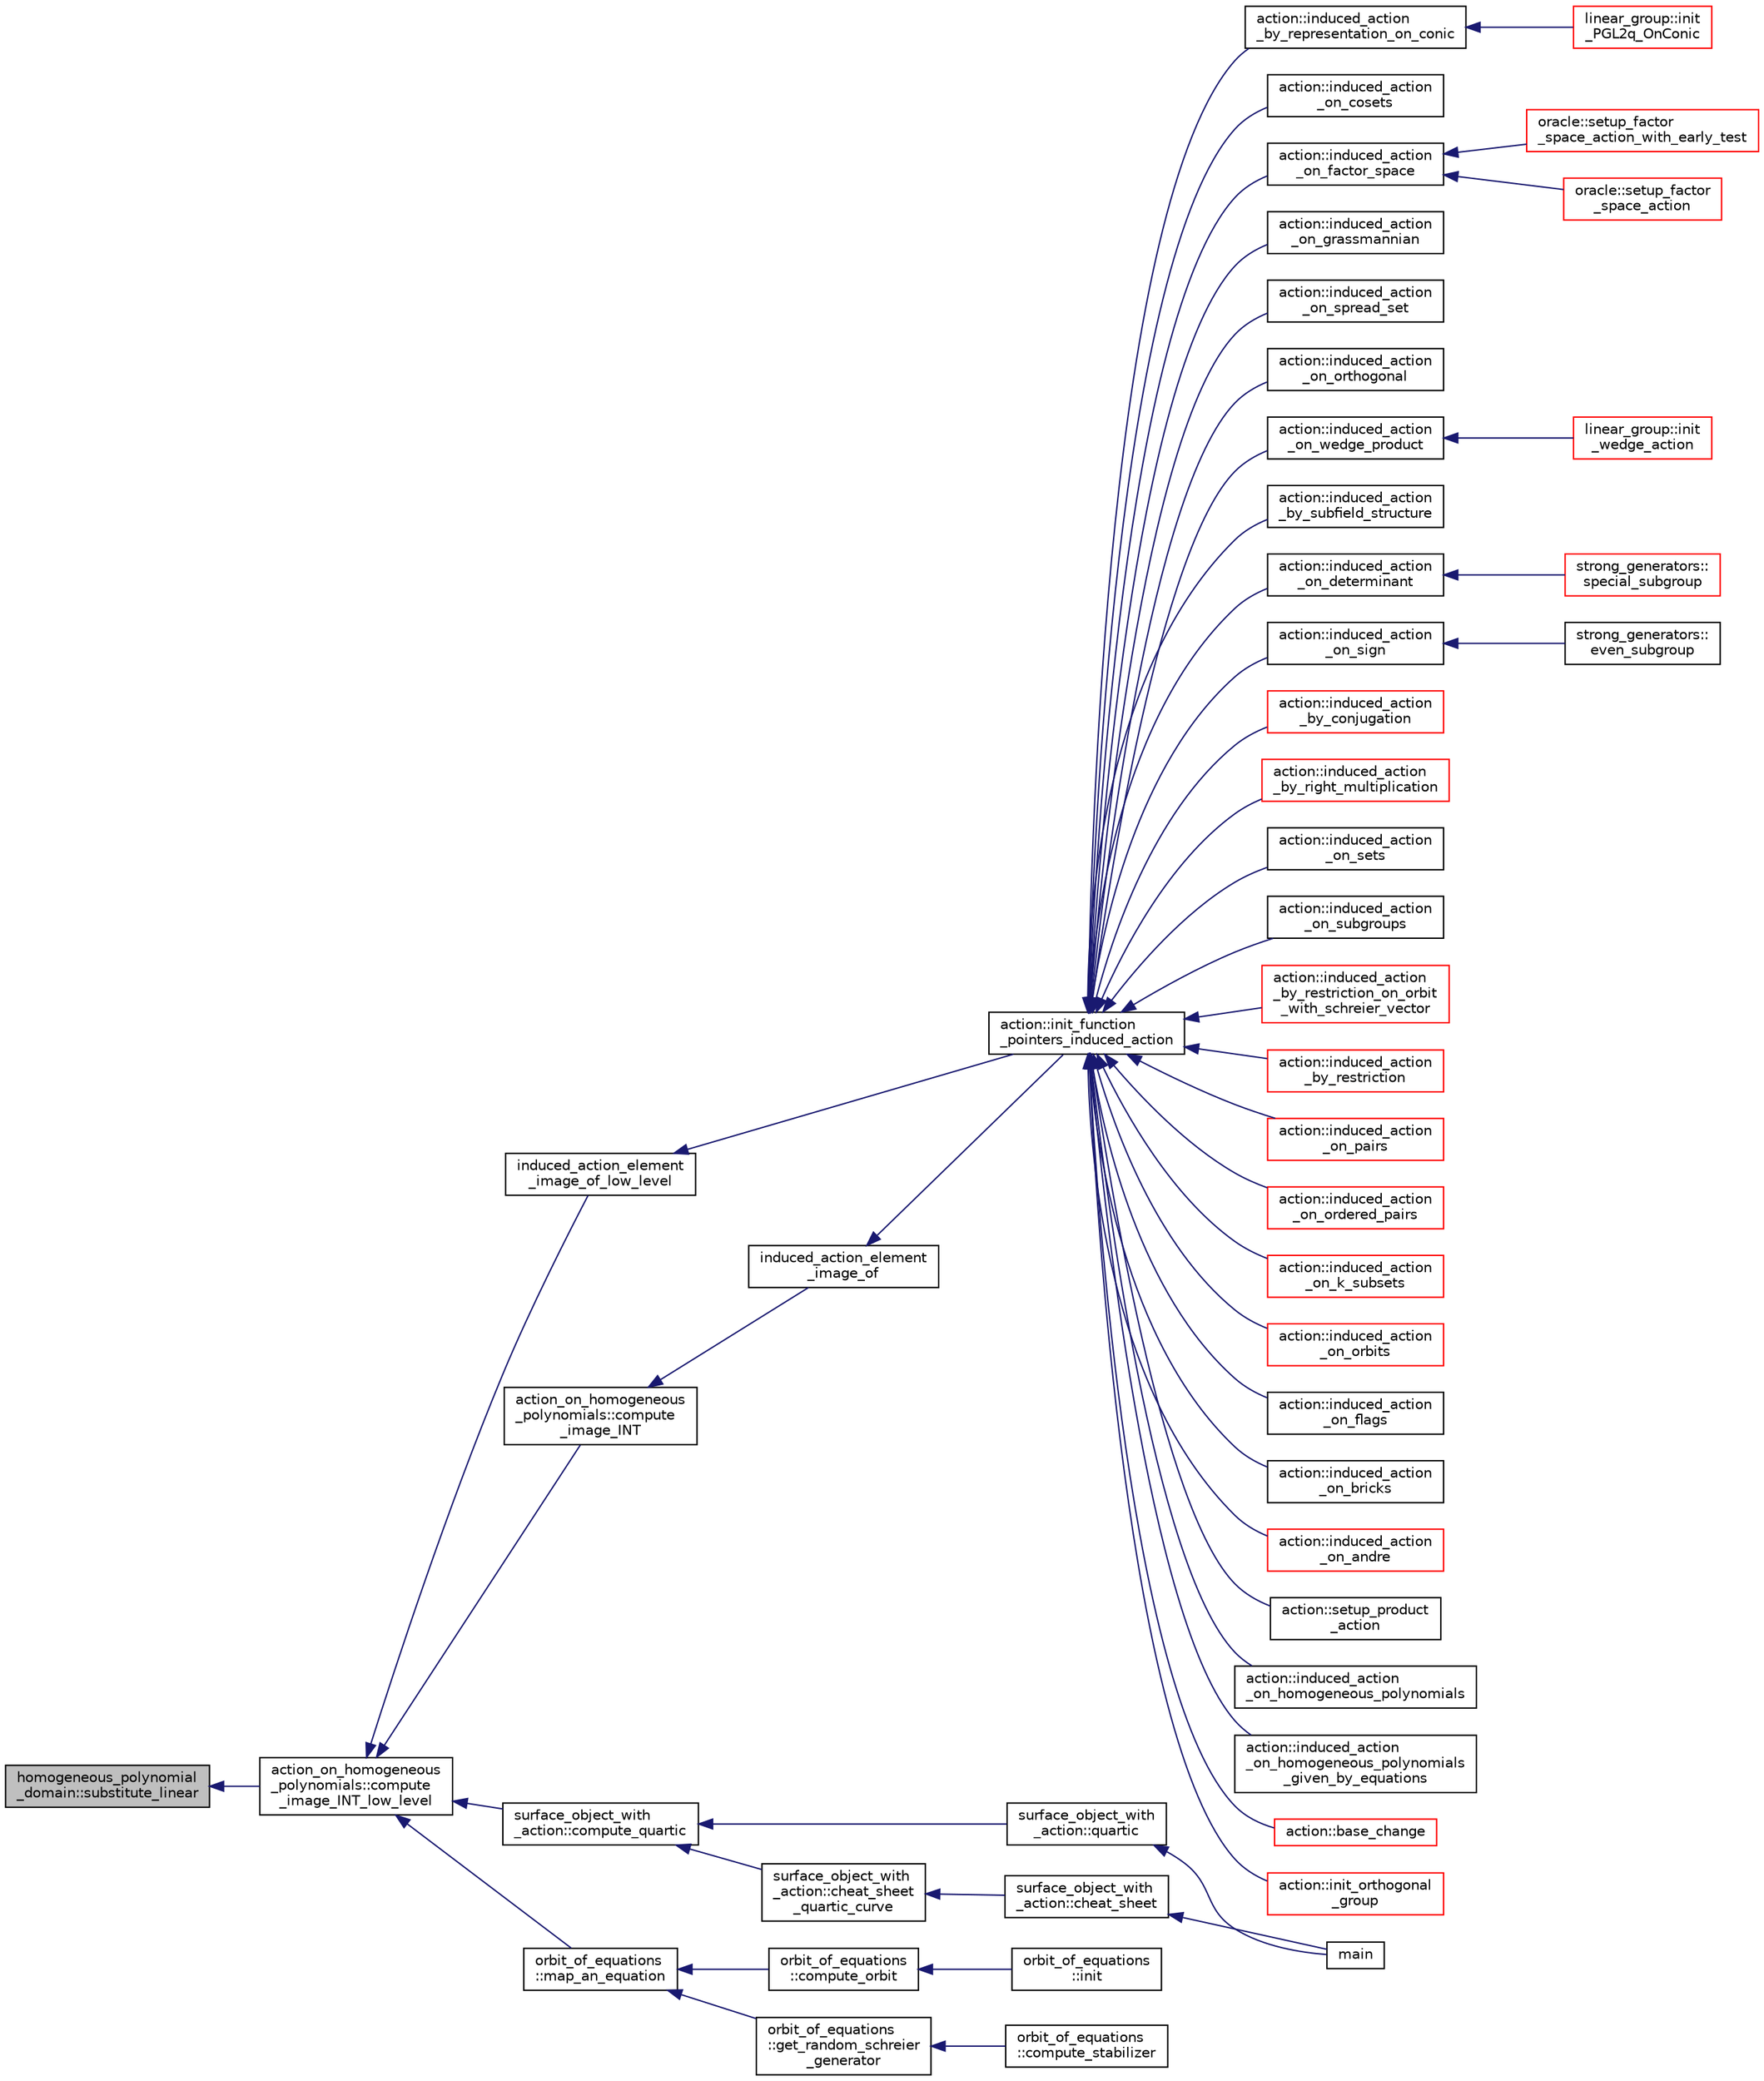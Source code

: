 digraph "homogeneous_polynomial_domain::substitute_linear"
{
  edge [fontname="Helvetica",fontsize="10",labelfontname="Helvetica",labelfontsize="10"];
  node [fontname="Helvetica",fontsize="10",shape=record];
  rankdir="LR";
  Node1536 [label="homogeneous_polynomial\l_domain::substitute_linear",height=0.2,width=0.4,color="black", fillcolor="grey75", style="filled", fontcolor="black"];
  Node1536 -> Node1537 [dir="back",color="midnightblue",fontsize="10",style="solid",fontname="Helvetica"];
  Node1537 [label="action_on_homogeneous\l_polynomials::compute\l_image_INT_low_level",height=0.2,width=0.4,color="black", fillcolor="white", style="filled",URL="$d5/dd4/classaction__on__homogeneous__polynomials.html#af4370de2c8dcb590c4b186457881f038"];
  Node1537 -> Node1538 [dir="back",color="midnightblue",fontsize="10",style="solid",fontname="Helvetica"];
  Node1538 [label="induced_action_element\l_image_of_low_level",height=0.2,width=0.4,color="black", fillcolor="white", style="filled",URL="$d3/d27/interface_8_c.html#aa4bc5f68829829d9a41223c260c658c5"];
  Node1538 -> Node1539 [dir="back",color="midnightblue",fontsize="10",style="solid",fontname="Helvetica"];
  Node1539 [label="action::init_function\l_pointers_induced_action",height=0.2,width=0.4,color="black", fillcolor="white", style="filled",URL="$d2/d86/classaction.html#a3b9287d084b24f7a3b9532a7589c58de"];
  Node1539 -> Node1540 [dir="back",color="midnightblue",fontsize="10",style="solid",fontname="Helvetica"];
  Node1540 [label="action::induced_action\l_by_representation_on_conic",height=0.2,width=0.4,color="black", fillcolor="white", style="filled",URL="$d2/d86/classaction.html#a228538e3f07bc186db8eb5da8b90f617"];
  Node1540 -> Node1541 [dir="back",color="midnightblue",fontsize="10",style="solid",fontname="Helvetica"];
  Node1541 [label="linear_group::init\l_PGL2q_OnConic",height=0.2,width=0.4,color="red", fillcolor="white", style="filled",URL="$df/d5a/classlinear__group.html#a84c4d6e1849da4c6f8f096a1af2a8270"];
  Node1539 -> Node1548 [dir="back",color="midnightblue",fontsize="10",style="solid",fontname="Helvetica"];
  Node1548 [label="action::induced_action\l_on_cosets",height=0.2,width=0.4,color="black", fillcolor="white", style="filled",URL="$d2/d86/classaction.html#acbdff5ffed42af6a01f07dffb2787237"];
  Node1539 -> Node1549 [dir="back",color="midnightblue",fontsize="10",style="solid",fontname="Helvetica"];
  Node1549 [label="action::induced_action\l_on_factor_space",height=0.2,width=0.4,color="black", fillcolor="white", style="filled",URL="$d2/d86/classaction.html#af501ff2aa74fb6049bee5c01cd8b909b"];
  Node1549 -> Node1550 [dir="back",color="midnightblue",fontsize="10",style="solid",fontname="Helvetica"];
  Node1550 [label="oracle::setup_factor\l_space_action_with_early_test",height=0.2,width=0.4,color="red", fillcolor="white", style="filled",URL="$d7/da7/classoracle.html#a7c26a85886666829e9727df91d2f01ad"];
  Node1549 -> Node1630 [dir="back",color="midnightblue",fontsize="10",style="solid",fontname="Helvetica"];
  Node1630 [label="oracle::setup_factor\l_space_action",height=0.2,width=0.4,color="red", fillcolor="white", style="filled",URL="$d7/da7/classoracle.html#a181e076f112ba1f32f5fb4e8abebdb18"];
  Node1539 -> Node1631 [dir="back",color="midnightblue",fontsize="10",style="solid",fontname="Helvetica"];
  Node1631 [label="action::induced_action\l_on_grassmannian",height=0.2,width=0.4,color="black", fillcolor="white", style="filled",URL="$d2/d86/classaction.html#a295b730ecc0b0bf30f714094fef956ea"];
  Node1539 -> Node1632 [dir="back",color="midnightblue",fontsize="10",style="solid",fontname="Helvetica"];
  Node1632 [label="action::induced_action\l_on_spread_set",height=0.2,width=0.4,color="black", fillcolor="white", style="filled",URL="$d2/d86/classaction.html#a7c5839c650592f083dc850d81ed05a5b"];
  Node1539 -> Node1633 [dir="back",color="midnightblue",fontsize="10",style="solid",fontname="Helvetica"];
  Node1633 [label="action::induced_action\l_on_orthogonal",height=0.2,width=0.4,color="black", fillcolor="white", style="filled",URL="$d2/d86/classaction.html#a4f191cee643a81d7f18a4d729084e945"];
  Node1539 -> Node1634 [dir="back",color="midnightblue",fontsize="10",style="solid",fontname="Helvetica"];
  Node1634 [label="action::induced_action\l_on_wedge_product",height=0.2,width=0.4,color="black", fillcolor="white", style="filled",URL="$d2/d86/classaction.html#af13a5da25b8e8597ab695edff222fb6a"];
  Node1634 -> Node1635 [dir="back",color="midnightblue",fontsize="10",style="solid",fontname="Helvetica"];
  Node1635 [label="linear_group::init\l_wedge_action",height=0.2,width=0.4,color="red", fillcolor="white", style="filled",URL="$df/d5a/classlinear__group.html#a16a8a2a5fdc535f2263210ca7943119e"];
  Node1539 -> Node1636 [dir="back",color="midnightblue",fontsize="10",style="solid",fontname="Helvetica"];
  Node1636 [label="action::induced_action\l_by_subfield_structure",height=0.2,width=0.4,color="black", fillcolor="white", style="filled",URL="$d2/d86/classaction.html#add42951bdab176ceed6cc4af05dfa948"];
  Node1539 -> Node1637 [dir="back",color="midnightblue",fontsize="10",style="solid",fontname="Helvetica"];
  Node1637 [label="action::induced_action\l_on_determinant",height=0.2,width=0.4,color="black", fillcolor="white", style="filled",URL="$d2/d86/classaction.html#aa6b9d3c2ded2cae185ee31f2200ad0b5"];
  Node1637 -> Node1638 [dir="back",color="midnightblue",fontsize="10",style="solid",fontname="Helvetica"];
  Node1638 [label="strong_generators::\lspecial_subgroup",height=0.2,width=0.4,color="red", fillcolor="white", style="filled",URL="$dc/d09/classstrong__generators.html#a78e9e4d012bb440194e2874c40ca9e29"];
  Node1539 -> Node1640 [dir="back",color="midnightblue",fontsize="10",style="solid",fontname="Helvetica"];
  Node1640 [label="action::induced_action\l_on_sign",height=0.2,width=0.4,color="black", fillcolor="white", style="filled",URL="$d2/d86/classaction.html#ab17b07971b94eae7c5efa21b33f643f1"];
  Node1640 -> Node1641 [dir="back",color="midnightblue",fontsize="10",style="solid",fontname="Helvetica"];
  Node1641 [label="strong_generators::\leven_subgroup",height=0.2,width=0.4,color="black", fillcolor="white", style="filled",URL="$dc/d09/classstrong__generators.html#a8c1a171968f012ec245b0487a6af66e0"];
  Node1539 -> Node1642 [dir="back",color="midnightblue",fontsize="10",style="solid",fontname="Helvetica"];
  Node1642 [label="action::induced_action\l_by_conjugation",height=0.2,width=0.4,color="red", fillcolor="white", style="filled",URL="$d2/d86/classaction.html#a45fb7703c6acac791acdcde339d21cc2"];
  Node1539 -> Node1650 [dir="back",color="midnightblue",fontsize="10",style="solid",fontname="Helvetica"];
  Node1650 [label="action::induced_action\l_by_right_multiplication",height=0.2,width=0.4,color="red", fillcolor="white", style="filled",URL="$d2/d86/classaction.html#aafa2818d9d98046507e2754938be0c04"];
  Node1539 -> Node1653 [dir="back",color="midnightblue",fontsize="10",style="solid",fontname="Helvetica"];
  Node1653 [label="action::induced_action\l_on_sets",height=0.2,width=0.4,color="black", fillcolor="white", style="filled",URL="$d2/d86/classaction.html#a09639acee6b88644c103b17050cc32f1"];
  Node1539 -> Node1654 [dir="back",color="midnightblue",fontsize="10",style="solid",fontname="Helvetica"];
  Node1654 [label="action::induced_action\l_on_subgroups",height=0.2,width=0.4,color="black", fillcolor="white", style="filled",URL="$d2/d86/classaction.html#ad0de7ea45a2a73c1b8e0f52ee3ce4610"];
  Node1539 -> Node1655 [dir="back",color="midnightblue",fontsize="10",style="solid",fontname="Helvetica"];
  Node1655 [label="action::induced_action\l_by_restriction_on_orbit\l_with_schreier_vector",height=0.2,width=0.4,color="red", fillcolor="white", style="filled",URL="$d2/d86/classaction.html#ad3ddab72625d9bebe7ac8eaef488cf4c"];
  Node1539 -> Node1657 [dir="back",color="midnightblue",fontsize="10",style="solid",fontname="Helvetica"];
  Node1657 [label="action::induced_action\l_by_restriction",height=0.2,width=0.4,color="red", fillcolor="white", style="filled",URL="$d2/d86/classaction.html#a37c21f74a97c921d882a308370c06357"];
  Node1539 -> Node1697 [dir="back",color="midnightblue",fontsize="10",style="solid",fontname="Helvetica"];
  Node1697 [label="action::induced_action\l_on_pairs",height=0.2,width=0.4,color="red", fillcolor="white", style="filled",URL="$d2/d86/classaction.html#a4b01c7b3cc749218e9dbd84b9fed90b3"];
  Node1539 -> Node1699 [dir="back",color="midnightblue",fontsize="10",style="solid",fontname="Helvetica"];
  Node1699 [label="action::induced_action\l_on_ordered_pairs",height=0.2,width=0.4,color="red", fillcolor="white", style="filled",URL="$d2/d86/classaction.html#ad290e0cc115881e0b9ddab7f7071975e"];
  Node1539 -> Node1700 [dir="back",color="midnightblue",fontsize="10",style="solid",fontname="Helvetica"];
  Node1700 [label="action::induced_action\l_on_k_subsets",height=0.2,width=0.4,color="red", fillcolor="white", style="filled",URL="$d2/d86/classaction.html#a2eb6058853cffc4c099099e07ecbe612"];
  Node1539 -> Node1702 [dir="back",color="midnightblue",fontsize="10",style="solid",fontname="Helvetica"];
  Node1702 [label="action::induced_action\l_on_orbits",height=0.2,width=0.4,color="red", fillcolor="white", style="filled",URL="$d2/d86/classaction.html#a875913e4919877fe3dcae039ce44d7d8"];
  Node1539 -> Node1706 [dir="back",color="midnightblue",fontsize="10",style="solid",fontname="Helvetica"];
  Node1706 [label="action::induced_action\l_on_flags",height=0.2,width=0.4,color="black", fillcolor="white", style="filled",URL="$d2/d86/classaction.html#afb1ac2fda2a79462e38c133330982341"];
  Node1539 -> Node1707 [dir="back",color="midnightblue",fontsize="10",style="solid",fontname="Helvetica"];
  Node1707 [label="action::induced_action\l_on_bricks",height=0.2,width=0.4,color="black", fillcolor="white", style="filled",URL="$d2/d86/classaction.html#a71c71472fda2eefb125cd852d5feb306"];
  Node1539 -> Node1708 [dir="back",color="midnightblue",fontsize="10",style="solid",fontname="Helvetica"];
  Node1708 [label="action::induced_action\l_on_andre",height=0.2,width=0.4,color="red", fillcolor="white", style="filled",URL="$d2/d86/classaction.html#a917efe5d7ae49b86dbf397540939fea4"];
  Node1539 -> Node1710 [dir="back",color="midnightblue",fontsize="10",style="solid",fontname="Helvetica"];
  Node1710 [label="action::setup_product\l_action",height=0.2,width=0.4,color="black", fillcolor="white", style="filled",URL="$d2/d86/classaction.html#a35c717fb546189c007a89bb7b133e2f6"];
  Node1539 -> Node1711 [dir="back",color="midnightblue",fontsize="10",style="solid",fontname="Helvetica"];
  Node1711 [label="action::induced_action\l_on_homogeneous_polynomials",height=0.2,width=0.4,color="black", fillcolor="white", style="filled",URL="$d2/d86/classaction.html#acafe8fb1e63926ce35338a292b621f8a"];
  Node1539 -> Node1712 [dir="back",color="midnightblue",fontsize="10",style="solid",fontname="Helvetica"];
  Node1712 [label="action::induced_action\l_on_homogeneous_polynomials\l_given_by_equations",height=0.2,width=0.4,color="black", fillcolor="white", style="filled",URL="$d2/d86/classaction.html#a8f8df8dabfaa711297c20d44a2c1946a"];
  Node1539 -> Node1713 [dir="back",color="midnightblue",fontsize="10",style="solid",fontname="Helvetica"];
  Node1713 [label="action::base_change",height=0.2,width=0.4,color="red", fillcolor="white", style="filled",URL="$d2/d86/classaction.html#a1cab1a81da804692affaf9b7060c90f6"];
  Node1539 -> Node1741 [dir="back",color="midnightblue",fontsize="10",style="solid",fontname="Helvetica"];
  Node1741 [label="action::init_orthogonal\l_group",height=0.2,width=0.4,color="red", fillcolor="white", style="filled",URL="$d2/d86/classaction.html#a2cfe124956ed67d8b7a927bb44847cc2"];
  Node1537 -> Node1749 [dir="back",color="midnightblue",fontsize="10",style="solid",fontname="Helvetica"];
  Node1749 [label="action_on_homogeneous\l_polynomials::compute\l_image_INT",height=0.2,width=0.4,color="black", fillcolor="white", style="filled",URL="$d5/dd4/classaction__on__homogeneous__polynomials.html#a84c216eed330590e9ede771b560869ac"];
  Node1749 -> Node1750 [dir="back",color="midnightblue",fontsize="10",style="solid",fontname="Helvetica"];
  Node1750 [label="induced_action_element\l_image_of",height=0.2,width=0.4,color="black", fillcolor="white", style="filled",URL="$d3/d27/interface_8_c.html#a821850d6c3988dd122de0489cd36f0f0"];
  Node1750 -> Node1539 [dir="back",color="midnightblue",fontsize="10",style="solid",fontname="Helvetica"];
  Node1537 -> Node1751 [dir="back",color="midnightblue",fontsize="10",style="solid",fontname="Helvetica"];
  Node1751 [label="surface_object_with\l_action::compute_quartic",height=0.2,width=0.4,color="black", fillcolor="white", style="filled",URL="$db/d28/classsurface__object__with__action.html#a81b56bce88b110aa6b38cfd4dce46122"];
  Node1751 -> Node1752 [dir="back",color="midnightblue",fontsize="10",style="solid",fontname="Helvetica"];
  Node1752 [label="surface_object_with\l_action::quartic",height=0.2,width=0.4,color="black", fillcolor="white", style="filled",URL="$db/d28/classsurface__object__with__action.html#a0143b698eb050332a79ed95f7d274ada"];
  Node1752 -> Node1596 [dir="back",color="midnightblue",fontsize="10",style="solid",fontname="Helvetica"];
  Node1596 [label="main",height=0.2,width=0.4,color="black", fillcolor="white", style="filled",URL="$d2/dfa/create__surface__main_8_c.html#a217dbf8b442f20279ea00b898af96f52"];
  Node1751 -> Node1753 [dir="back",color="midnightblue",fontsize="10",style="solid",fontname="Helvetica"];
  Node1753 [label="surface_object_with\l_action::cheat_sheet\l_quartic_curve",height=0.2,width=0.4,color="black", fillcolor="white", style="filled",URL="$db/d28/classsurface__object__with__action.html#a7f42e37fc76dd9b6b113e35c2b886b36"];
  Node1753 -> Node1754 [dir="back",color="midnightblue",fontsize="10",style="solid",fontname="Helvetica"];
  Node1754 [label="surface_object_with\l_action::cheat_sheet",height=0.2,width=0.4,color="black", fillcolor="white", style="filled",URL="$db/d28/classsurface__object__with__action.html#a13371a6bb26f27759adcc0f7292b12d2"];
  Node1754 -> Node1596 [dir="back",color="midnightblue",fontsize="10",style="solid",fontname="Helvetica"];
  Node1537 -> Node1755 [dir="back",color="midnightblue",fontsize="10",style="solid",fontname="Helvetica"];
  Node1755 [label="orbit_of_equations\l::map_an_equation",height=0.2,width=0.4,color="black", fillcolor="white", style="filled",URL="$dd/d23/classorbit__of__equations.html#a2e38752d8c03f4284edce9c6da70b956"];
  Node1755 -> Node1756 [dir="back",color="midnightblue",fontsize="10",style="solid",fontname="Helvetica"];
  Node1756 [label="orbit_of_equations\l::compute_orbit",height=0.2,width=0.4,color="black", fillcolor="white", style="filled",URL="$dd/d23/classorbit__of__equations.html#a2480fe1fbd00783f0bdaee6019a24b13"];
  Node1756 -> Node1757 [dir="back",color="midnightblue",fontsize="10",style="solid",fontname="Helvetica"];
  Node1757 [label="orbit_of_equations\l::init",height=0.2,width=0.4,color="black", fillcolor="white", style="filled",URL="$dd/d23/classorbit__of__equations.html#a2b96b10845d73e9a5565a040703f740e"];
  Node1755 -> Node1758 [dir="back",color="midnightblue",fontsize="10",style="solid",fontname="Helvetica"];
  Node1758 [label="orbit_of_equations\l::get_random_schreier\l_generator",height=0.2,width=0.4,color="black", fillcolor="white", style="filled",URL="$dd/d23/classorbit__of__equations.html#a7c047be29a86d0afa0278750182c4617"];
  Node1758 -> Node1759 [dir="back",color="midnightblue",fontsize="10",style="solid",fontname="Helvetica"];
  Node1759 [label="orbit_of_equations\l::compute_stabilizer",height=0.2,width=0.4,color="black", fillcolor="white", style="filled",URL="$dd/d23/classorbit__of__equations.html#ae91b1fc7aaed29d4cd3ece65d39eb300"];
}
